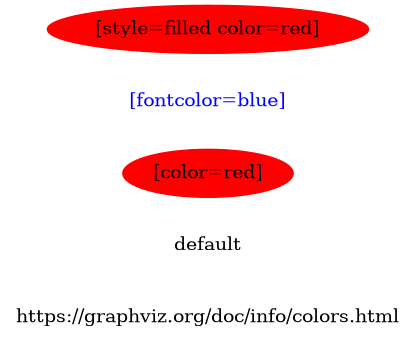 @startuml
digraph G {
     
  bgcolor="transparent"
  node[style=filled color=white]
     
     

 rankdir=LR

 title[ shape=none
 label="https://graphviz.org/doc/info/colors.html"
 URL="https://graphviz.org/doc/info/colors.html"
]

default
"[color=red]" [color=red]
"[fontcolor=blue]" [fontcolor=blue]
"[style=filled color=red]" [style=filled color=red]

}

@enduml
